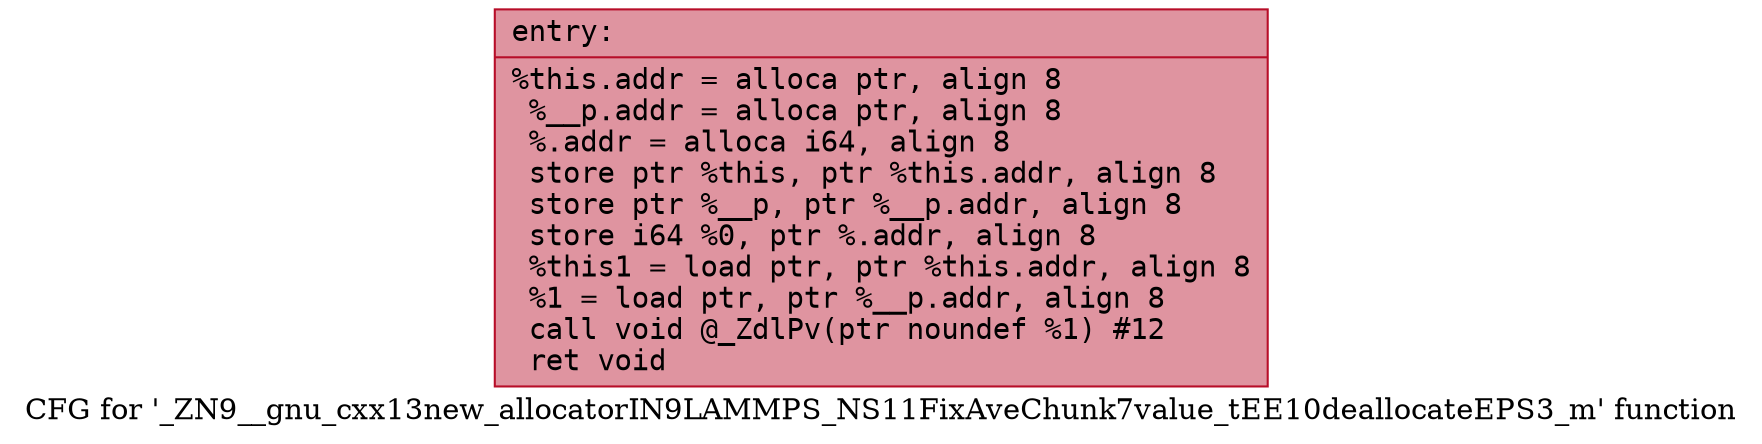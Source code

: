 digraph "CFG for '_ZN9__gnu_cxx13new_allocatorIN9LAMMPS_NS11FixAveChunk7value_tEE10deallocateEPS3_m' function" {
	label="CFG for '_ZN9__gnu_cxx13new_allocatorIN9LAMMPS_NS11FixAveChunk7value_tEE10deallocateEPS3_m' function";

	Node0x56128957f840 [shape=record,color="#b70d28ff", style=filled, fillcolor="#b70d2870" fontname="Courier",label="{entry:\l|  %this.addr = alloca ptr, align 8\l  %__p.addr = alloca ptr, align 8\l  %.addr = alloca i64, align 8\l  store ptr %this, ptr %this.addr, align 8\l  store ptr %__p, ptr %__p.addr, align 8\l  store i64 %0, ptr %.addr, align 8\l  %this1 = load ptr, ptr %this.addr, align 8\l  %1 = load ptr, ptr %__p.addr, align 8\l  call void @_ZdlPv(ptr noundef %1) #12\l  ret void\l}"];
}
